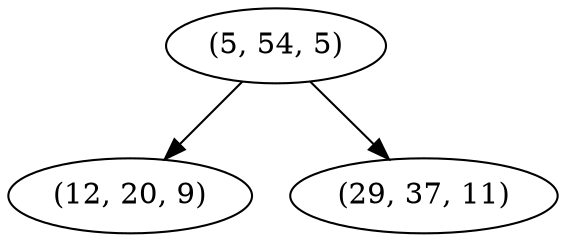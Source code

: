 digraph tree {
    "(5, 54, 5)";
    "(12, 20, 9)";
    "(29, 37, 11)";
    "(5, 54, 5)" -> "(12, 20, 9)";
    "(5, 54, 5)" -> "(29, 37, 11)";
}
